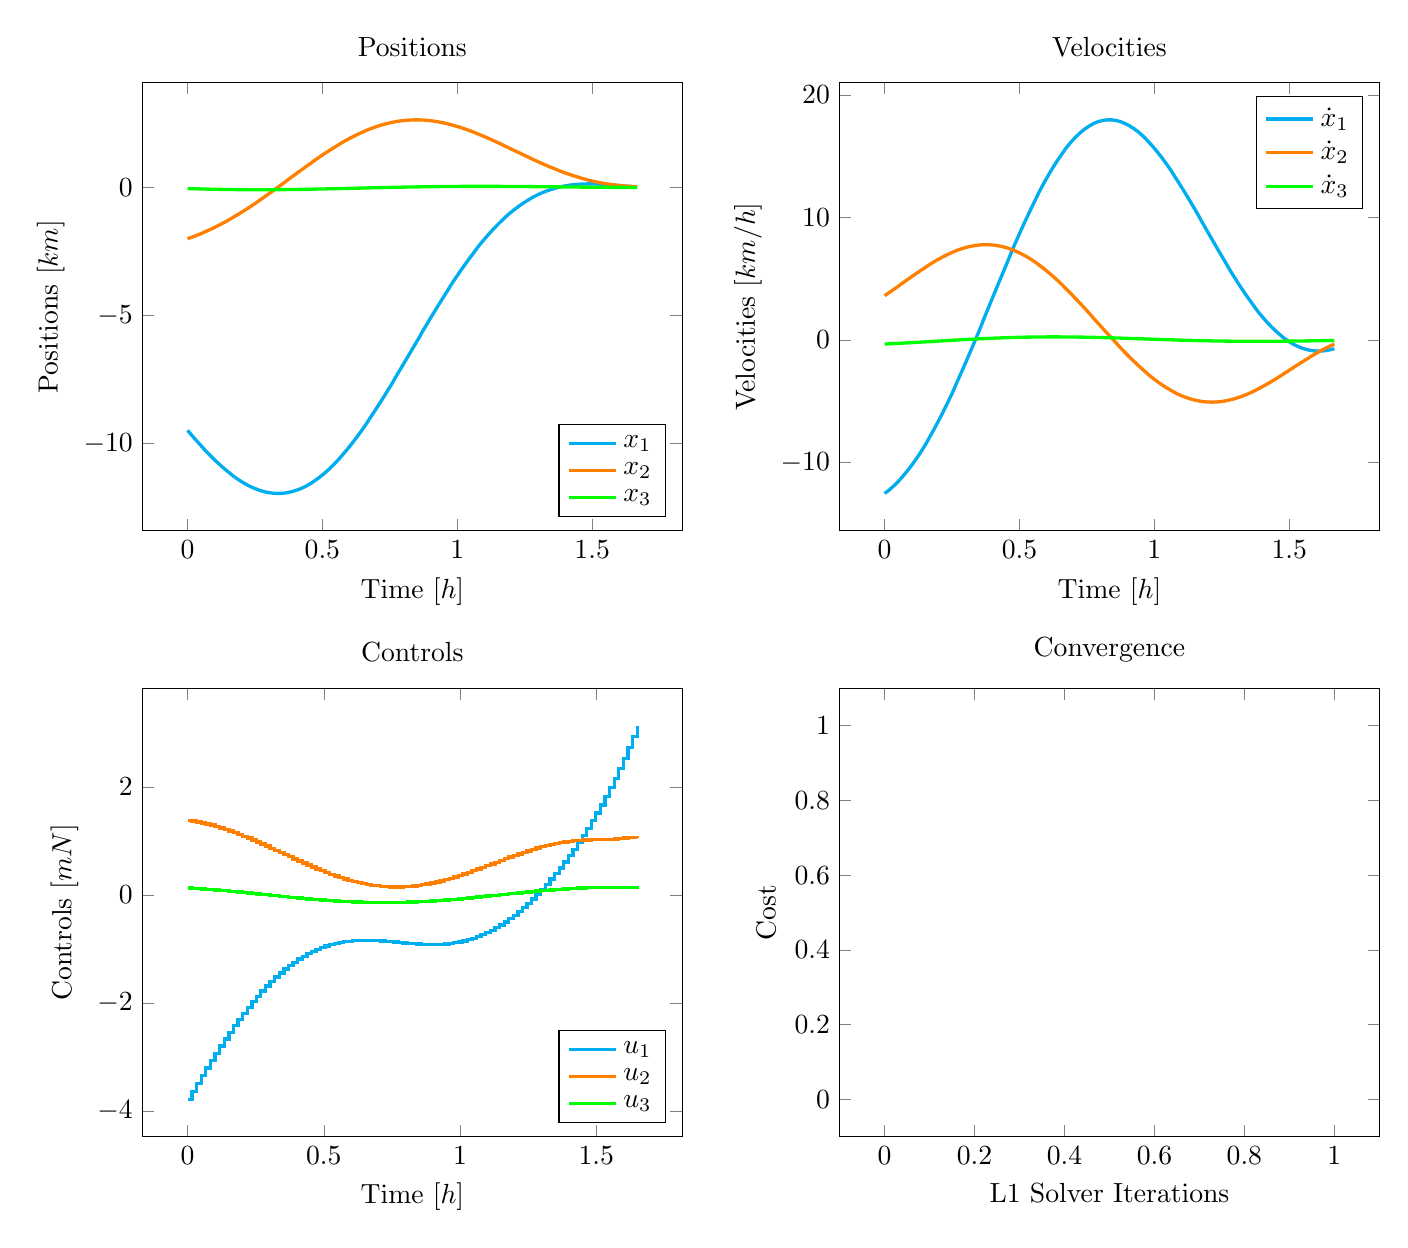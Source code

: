 \begin{tikzpicture}[]
\begin{groupplot}[group style={horizontal sep = 2.0cm, vertical sep = 2.0cm, group size=2 by 2}]
\nextgroupplot [legend pos = {south east}, ylabel = {Positions $[km]$}, title = {Positions}, xlabel = {Time $[h]$}]\addplot+ [no marks, cyan, very thick]coordinates {
(0.0, -9.477)
(0.017, -9.686)
(0.034, -9.889)
(0.051, -10.086)
(0.067, -10.277)
(0.084, -10.461)
(0.101, -10.636)
(0.118, -10.804)
(0.135, -10.962)
(0.152, -11.11)
(0.168, -11.248)
(0.185, -11.375)
(0.202, -11.491)
(0.219, -11.594)
(0.236, -11.685)
(0.253, -11.762)
(0.269, -11.826)
(0.286, -11.877)
(0.303, -11.913)
(0.32, -11.934)
(0.337, -11.941)
(0.354, -11.932)
(0.37, -11.909)
(0.387, -11.87)
(0.404, -11.816)
(0.421, -11.747)
(0.438, -11.663)
(0.455, -11.563)
(0.471, -11.449)
(0.488, -11.32)
(0.505, -11.177)
(0.522, -11.019)
(0.539, -10.848)
(0.556, -10.664)
(0.572, -10.468)
(0.589, -10.259)
(0.606, -10.039)
(0.623, -9.807)
(0.64, -9.566)
(0.657, -9.315)
(0.673, -9.055)
(0.69, -8.787)
(0.707, -8.512)
(0.724, -8.231)
(0.741, -7.944)
(0.758, -7.652)
(0.774, -7.356)
(0.791, -7.058)
(0.808, -6.757)
(0.825, -6.455)
(0.842, -6.152)
(0.859, -5.85)
(0.875, -5.55)
(0.892, -5.251)
(0.909, -4.955)
(0.926, -4.663)
(0.943, -4.376)
(0.96, -4.094)
(0.976, -3.817)
(0.993, -3.547)
(1.01, -3.285)
(1.027, -3.03)
(1.044, -2.783)
(1.061, -2.546)
(1.077, -2.317)
(1.094, -2.098)
(1.111, -1.889)
(1.128, -1.691)
(1.145, -1.503)
(1.162, -1.325)
(1.178, -1.159)
(1.195, -1.003)
(1.212, -0.858)
(1.229, -0.725)
(1.246, -0.602)
(1.263, -0.489)
(1.279, -0.387)
(1.296, -0.296)
(1.313, -0.214)
(1.33, -0.142)
(1.347, -0.08)
(1.364, -0.026)
(1.38, 0.019)
(1.397, 0.056)
(1.414, 0.085)
(1.431, 0.108)
(1.448, 0.124)
(1.465, 0.134)
(1.481, 0.139)
(1.498, 0.139)
(1.515, 0.135)
(1.532, 0.128)
(1.549, 0.118)
(1.566, 0.105)
(1.582, 0.092)
(1.599, 0.077)
(1.616, 0.062)
(1.633, 0.047)
(1.65, 0.032)
(1.667, 0.02)
};
\addlegendentry{$x_1$}
\addplot+ [no marks, orange, very thick]coordinates {
(0.0, -2.0)
(0.017, -1.937)
(0.034, -1.869)
(0.051, -1.798)
(0.067, -1.721)
(0.084, -1.641)
(0.101, -1.556)
(0.118, -1.466)
(0.135, -1.372)
(0.152, -1.274)
(0.168, -1.172)
(0.185, -1.066)
(0.202, -0.957)
(0.219, -0.844)
(0.236, -0.727)
(0.253, -0.608)
(0.269, -0.486)
(0.286, -0.361)
(0.303, -0.235)
(0.32, -0.107)
(0.337, 0.023)
(0.354, 0.153)
(0.37, 0.284)
(0.387, 0.415)
(0.404, 0.545)
(0.421, 0.675)
(0.438, 0.804)
(0.455, 0.931)
(0.471, 1.057)
(0.488, 1.18)
(0.505, 1.3)
(0.522, 1.417)
(0.539, 1.531)
(0.556, 1.64)
(0.572, 1.746)
(0.589, 1.847)
(0.606, 1.942)
(0.623, 2.033)
(0.64, 2.118)
(0.657, 2.197)
(0.673, 2.27)
(0.69, 2.337)
(0.707, 2.398)
(0.724, 2.452)
(0.741, 2.499)
(0.758, 2.54)
(0.774, 2.573)
(0.791, 2.6)
(0.808, 2.619)
(0.825, 2.632)
(0.842, 2.638)
(0.859, 2.637)
(0.875, 2.629)
(0.892, 2.615)
(0.909, 2.594)
(0.926, 2.567)
(0.943, 2.534)
(0.96, 2.496)
(0.976, 2.451)
(0.993, 2.402)
(1.01, 2.348)
(1.027, 2.289)
(1.044, 2.225)
(1.061, 2.158)
(1.077, 2.087)
(1.094, 2.013)
(1.111, 1.936)
(1.128, 1.857)
(1.145, 1.776)
(1.162, 1.693)
(1.178, 1.609)
(1.195, 1.524)
(1.212, 1.439)
(1.229, 1.354)
(1.246, 1.269)
(1.263, 1.185)
(1.279, 1.102)
(1.296, 1.02)
(1.313, 0.94)
(1.33, 0.863)
(1.347, 0.787)
(1.364, 0.715)
(1.38, 0.645)
(1.397, 0.579)
(1.414, 0.516)
(1.431, 0.456)
(1.448, 0.401)
(1.465, 0.349)
(1.481, 0.301)
(1.498, 0.257)
(1.515, 0.217)
(1.532, 0.181)
(1.549, 0.149)
(1.566, 0.122)
(1.582, 0.098)
(1.599, 0.077)
(1.616, 0.061)
(1.633, 0.048)
(1.65, 0.038)
(1.667, 0.031)
};
\addlegendentry{$x_2$}
\addplot+ [no marks, green, very thick]coordinates {
(0.0, -0.043)
(0.017, -0.048)
(0.034, -0.053)
(0.051, -0.058)
(0.067, -0.063)
(0.084, -0.067)
(0.101, -0.07)
(0.118, -0.074)
(0.135, -0.077)
(0.152, -0.08)
(0.168, -0.082)
(0.185, -0.084)
(0.202, -0.086)
(0.219, -0.087)
(0.236, -0.088)
(0.253, -0.088)
(0.269, -0.088)
(0.286, -0.088)
(0.303, -0.087)
(0.32, -0.087)
(0.337, -0.085)
(0.354, -0.084)
(0.37, -0.082)
(0.387, -0.08)
(0.404, -0.077)
(0.421, -0.075)
(0.438, -0.072)
(0.455, -0.069)
(0.471, -0.065)
(0.488, -0.062)
(0.505, -0.058)
(0.522, -0.054)
(0.539, -0.05)
(0.556, -0.046)
(0.572, -0.042)
(0.589, -0.038)
(0.606, -0.034)
(0.623, -0.029)
(0.64, -0.025)
(0.657, -0.021)
(0.673, -0.016)
(0.69, -0.012)
(0.707, -0.008)
(0.724, -0.004)
(0.741, -7.733e-5)
(0.758, 0.004)
(0.774, 0.007)
(0.791, 0.011)
(0.808, 0.015)
(0.825, 0.018)
(0.842, 0.021)
(0.859, 0.024)
(0.875, 0.026)
(0.892, 0.029)
(0.909, 0.031)
(0.926, 0.033)
(0.943, 0.035)
(0.96, 0.037)
(0.976, 0.038)
(0.993, 0.04)
(1.01, 0.041)
(1.027, 0.042)
(1.044, 0.042)
(1.061, 0.043)
(1.077, 0.043)
(1.094, 0.043)
(1.111, 0.043)
(1.128, 0.042)
(1.145, 0.042)
(1.162, 0.041)
(1.178, 0.04)
(1.195, 0.039)
(1.212, 0.038)
(1.229, 0.037)
(1.246, 0.035)
(1.263, 0.034)
(1.279, 0.032)
(1.296, 0.031)
(1.313, 0.029)
(1.33, 0.028)
(1.347, 0.026)
(1.364, 0.024)
(1.38, 0.022)
(1.397, 0.02)
(1.414, 0.019)
(1.431, 0.017)
(1.448, 0.015)
(1.465, 0.014)
(1.481, 0.012)
(1.498, 0.01)
(1.515, 0.009)
(1.532, 0.007)
(1.549, 0.006)
(1.566, 0.005)
(1.582, 0.004)
(1.599, 0.003)
(1.616, 0.002)
(1.633, 0.001)
(1.65, 0.0)
(1.667, -0.0)
};
\addlegendentry{$x_3$}
\nextgroupplot [legend pos = {north east}, ylabel = {Velocities $[km/h]$}, title = {Velocities}, xlabel = {Time $[h]$}]\addplot+ [no marks, cyan, very thick]coordinates {
(0.0, -12.519)
(0.017, -12.23)
(0.034, -11.901)
(0.051, -11.534)
(0.067, -11.128)
(0.084, -10.682)
(0.101, -10.196)
(0.118, -9.672)
(0.135, -9.109)
(0.152, -8.51)
(0.168, -7.874)
(0.185, -7.204)
(0.202, -6.501)
(0.219, -5.767)
(0.236, -5.004)
(0.253, -4.214)
(0.269, -3.399)
(0.286, -2.563)
(0.303, -1.708)
(0.32, -0.836)
(0.337, 0.049)
(0.354, 0.944)
(0.37, 1.847)
(0.387, 2.753)
(0.404, 3.66)
(0.421, 4.564)
(0.438, 5.463)
(0.455, 6.352)
(0.471, 7.229)
(0.488, 8.09)
(0.505, 8.932)
(0.522, 9.752)
(0.539, 10.547)
(0.556, 11.314)
(0.572, 12.049)
(0.589, 12.752)
(0.606, 13.418)
(0.623, 14.046)
(0.64, 14.633)
(0.657, 15.177)
(0.673, 15.677)
(0.69, 16.13)
(0.707, 16.536)
(0.724, 16.893)
(0.741, 17.2)
(0.758, 17.456)
(0.774, 17.66)
(0.791, 17.813)
(0.808, 17.915)
(0.825, 17.965)
(0.842, 17.963)
(0.859, 17.911)
(0.875, 17.809)
(0.892, 17.659)
(0.909, 17.461)
(0.926, 17.217)
(0.943, 16.929)
(0.96, 16.598)
(0.976, 16.227)
(0.993, 15.818)
(1.01, 15.373)
(1.027, 14.895)
(1.044, 14.387)
(1.061, 13.851)
(1.077, 13.289)
(1.094, 12.706)
(1.111, 12.104)
(1.128, 11.487)
(1.145, 10.856)
(1.162, 10.217)
(1.178, 9.571)
(1.195, 8.922)
(1.212, 8.273)
(1.229, 7.627)
(1.246, 6.988)
(1.263, 6.358)
(1.279, 5.74)
(1.296, 5.137)
(1.313, 4.551)
(1.33, 3.986)
(1.347, 3.443)
(1.364, 2.925)
(1.38, 2.433)
(1.397, 1.971)
(1.414, 1.539)
(1.431, 1.139)
(1.448, 0.773)
(1.465, 0.441)
(1.481, 0.145)
(1.498, -0.115)
(1.515, -0.338)
(1.532, -0.525)
(1.549, -0.673)
(1.566, -0.785)
(1.582, -0.86)
(1.599, -0.898)
(1.616, -0.901)
(1.633, -0.869)
(1.65, -0.804)
(1.667, -0.706)
};
\addlegendentry{$\dot{x}_1$}
\addplot+ [no marks, orange, very thick]coordinates {
(0.0, 3.626)
(0.017, 3.877)
(0.034, 4.134)
(0.051, 4.395)
(0.067, 4.658)
(0.084, 4.922)
(0.101, 5.185)
(0.118, 5.444)
(0.135, 5.697)
(0.152, 5.943)
(0.168, 6.181)
(0.185, 6.407)
(0.202, 6.621)
(0.219, 6.821)
(0.236, 7.006)
(0.253, 7.174)
(0.269, 7.324)
(0.286, 7.454)
(0.303, 7.564)
(0.32, 7.652)
(0.337, 7.718)
(0.354, 7.761)
(0.37, 7.781)
(0.387, 7.776)
(0.404, 7.747)
(0.421, 7.693)
(0.438, 7.615)
(0.455, 7.511)
(0.471, 7.384)
(0.488, 7.232)
(0.505, 7.056)
(0.522, 6.857)
(0.539, 6.635)
(0.556, 6.392)
(0.572, 6.127)
(0.589, 5.843)
(0.606, 5.54)
(0.623, 5.22)
(0.64, 4.883)
(0.657, 4.532)
(0.673, 4.167)
(0.69, 3.791)
(0.707, 3.404)
(0.724, 3.008)
(0.741, 2.606)
(0.758, 2.198)
(0.774, 1.787)
(0.791, 1.375)
(0.808, 0.962)
(0.825, 0.551)
(0.842, 0.144)
(0.859, -0.258)
(0.875, -0.653)
(0.892, -1.039)
(0.909, -1.415)
(0.926, -1.779)
(0.943, -2.13)
(0.96, -2.466)
(0.976, -2.786)
(0.993, -3.089)
(1.01, -3.373)
(1.027, -3.637)
(1.044, -3.881)
(1.061, -4.104)
(1.077, -4.305)
(1.094, -4.483)
(1.111, -4.637)
(1.128, -4.769)
(1.145, -4.876)
(1.162, -4.96)
(1.178, -5.019)
(1.195, -5.055)
(1.212, -5.067)
(1.229, -5.057)
(1.246, -5.023)
(1.263, -4.968)
(1.279, -4.891)
(1.296, -4.794)
(1.313, -4.678)
(1.33, -4.543)
(1.347, -4.391)
(1.364, -4.224)
(1.38, -4.041)
(1.397, -3.846)
(1.414, -3.639)
(1.431, -3.422)
(1.448, -3.197)
(1.465, -2.966)
(1.481, -2.729)
(1.498, -2.49)
(1.515, -2.249)
(1.532, -2.009)
(1.549, -1.771)
(1.566, -1.538)
(1.582, -1.311)
(1.599, -1.091)
(1.616, -0.881)
(1.633, -0.683)
(1.65, -0.498)
(1.667, -0.33)
};
\addlegendentry{$\dot{x}_2$}
\addplot+ [no marks, green, very thick]coordinates {
(0.0, -0.325)
(0.017, -0.308)
(0.034, -0.291)
(0.051, -0.272)
(0.067, -0.253)
(0.084, -0.233)
(0.101, -0.213)
(0.118, -0.192)
(0.135, -0.171)
(0.152, -0.149)
(0.168, -0.127)
(0.185, -0.105)
(0.202, -0.083)
(0.219, -0.061)
(0.236, -0.039)
(0.253, -0.017)
(0.269, 0.004)
(0.286, 0.025)
(0.303, 0.045)
(0.32, 0.065)
(0.337, 0.084)
(0.354, 0.102)
(0.37, 0.119)
(0.387, 0.136)
(0.404, 0.152)
(0.421, 0.166)
(0.438, 0.18)
(0.455, 0.193)
(0.471, 0.204)
(0.488, 0.215)
(0.505, 0.224)
(0.522, 0.232)
(0.539, 0.239)
(0.556, 0.245)
(0.572, 0.249)
(0.589, 0.252)
(0.606, 0.255)
(0.623, 0.256)
(0.64, 0.255)
(0.657, 0.254)
(0.673, 0.252)
(0.69, 0.248)
(0.707, 0.244)
(0.724, 0.239)
(0.741, 0.232)
(0.758, 0.225)
(0.774, 0.217)
(0.791, 0.209)
(0.808, 0.199)
(0.825, 0.189)
(0.842, 0.178)
(0.859, 0.167)
(0.875, 0.156)
(0.892, 0.144)
(0.909, 0.131)
(0.926, 0.119)
(0.943, 0.106)
(0.96, 0.093)
(0.976, 0.08)
(0.993, 0.068)
(1.01, 0.055)
(1.027, 0.042)
(1.044, 0.03)
(1.061, 0.018)
(1.077, 0.006)
(1.094, -0.005)
(1.111, -0.016)
(1.128, -0.027)
(1.145, -0.036)
(1.162, -0.046)
(1.178, -0.055)
(1.195, -0.063)
(1.212, -0.07)
(1.229, -0.077)
(1.246, -0.083)
(1.263, -0.089)
(1.279, -0.093)
(1.296, -0.097)
(1.313, -0.1)
(1.33, -0.103)
(1.347, -0.104)
(1.364, -0.105)
(1.38, -0.106)
(1.397, -0.105)
(1.414, -0.104)
(1.431, -0.103)
(1.448, -0.1)
(1.465, -0.098)
(1.481, -0.094)
(1.498, -0.09)
(1.515, -0.086)
(1.532, -0.081)
(1.549, -0.076)
(1.566, -0.071)
(1.582, -0.065)
(1.599, -0.059)
(1.616, -0.053)
(1.633, -0.047)
(1.65, -0.04)
(1.667, -0.034)
};
\addlegendentry{$\dot{x}_3$}
\nextgroupplot [legend pos = {south east}, ylabel = {Controls $[mN]$}, title = {Controls}, xlabel = {Time $[h]$}]\addplot+ [const plot, no marks, cyan, very thick]coordinates {
(0.0, -3.785)
(0.017, -3.638)
(0.034, -3.492)
(0.051, -3.349)
(0.067, -3.208)
(0.084, -3.069)
(0.101, -2.933)
(0.118, -2.801)
(0.135, -2.671)
(0.152, -2.546)
(0.168, -2.424)
(0.185, -2.306)
(0.202, -2.192)
(0.219, -2.082)
(0.236, -1.977)
(0.253, -1.876)
(0.269, -1.781)
(0.286, -1.689)
(0.303, -1.603)
(0.32, -1.522)
(0.337, -1.445)
(0.354, -1.374)
(0.37, -1.307)
(0.387, -1.246)
(0.404, -1.189)
(0.421, -1.137)
(0.438, -1.09)
(0.455, -1.047)
(0.471, -1.009)
(0.488, -0.976)
(0.505, -0.946)
(0.522, -0.921)
(0.539, -0.9)
(0.556, -0.882)
(0.572, -0.868)
(0.589, -0.858)
(0.606, -0.85)
(0.623, -0.845)
(0.64, -0.843)
(0.657, -0.843)
(0.673, -0.845)
(0.69, -0.849)
(0.707, -0.854)
(0.724, -0.86)
(0.741, -0.868)
(0.758, -0.875)
(0.774, -0.883)
(0.791, -0.891)
(0.808, -0.898)
(0.825, -0.905)
(0.842, -0.911)
(0.859, -0.915)
(0.875, -0.918)
(0.892, -0.919)
(0.909, -0.918)
(0.926, -0.914)
(0.943, -0.908)
(0.96, -0.899)
(0.976, -0.887)
(0.993, -0.871)
(1.01, -0.852)
(1.027, -0.83)
(1.044, -0.803)
(1.061, -0.773)
(1.077, -0.739)
(1.094, -0.7)
(1.111, -0.657)
(1.128, -0.61)
(1.145, -0.559)
(1.162, -0.503)
(1.178, -0.443)
(1.195, -0.379)
(1.212, -0.31)
(1.229, -0.237)
(1.246, -0.159)
(1.263, -0.077)
(1.279, 0.009)
(1.296, 0.099)
(1.313, 0.193)
(1.33, 0.292)
(1.347, 0.394)
(1.364, 0.501)
(1.38, 0.612)
(1.397, 0.727)
(1.414, 0.847)
(1.431, 0.971)
(1.448, 1.099)
(1.465, 1.233)
(1.481, 1.372)
(1.498, 1.516)
(1.515, 1.667)
(1.532, 1.824)
(1.549, 1.989)
(1.566, 2.161)
(1.582, 2.342)
(1.599, 2.53)
(1.616, 2.726)
(1.633, 2.928)
(1.65, 3.135)
};
\addlegendentry{$u_1$}
\addplot+ [const plot, no marks, orange, very thick]coordinates {
(0.0, 1.379)
(0.017, 1.366)
(0.034, 1.351)
(0.051, 1.333)
(0.067, 1.313)
(0.084, 1.292)
(0.101, 1.268)
(0.118, 1.242)
(0.135, 1.214)
(0.152, 1.185)
(0.168, 1.154)
(0.185, 1.122)
(0.202, 1.088)
(0.219, 1.053)
(0.236, 1.017)
(0.253, 0.98)
(0.269, 0.942)
(0.286, 0.903)
(0.303, 0.864)
(0.32, 0.825)
(0.337, 0.786)
(0.354, 0.746)
(0.37, 0.706)
(0.387, 0.667)
(0.404, 0.628)
(0.421, 0.59)
(0.438, 0.553)
(0.455, 0.516)
(0.471, 0.481)
(0.488, 0.446)
(0.505, 0.413)
(0.522, 0.381)
(0.539, 0.351)
(0.556, 0.323)
(0.572, 0.296)
(0.589, 0.271)
(0.606, 0.249)
(0.623, 0.228)
(0.64, 0.21)
(0.657, 0.194)
(0.673, 0.18)
(0.69, 0.168)
(0.707, 0.159)
(0.724, 0.153)
(0.741, 0.149)
(0.758, 0.147)
(0.774, 0.148)
(0.791, 0.151)
(0.808, 0.157)
(0.825, 0.165)
(0.842, 0.175)
(0.859, 0.188)
(0.875, 0.203)
(0.892, 0.22)
(0.909, 0.239)
(0.926, 0.26)
(0.943, 0.282)
(0.96, 0.306)
(0.976, 0.332)
(0.993, 0.359)
(1.01, 0.388)
(1.027, 0.417)
(1.044, 0.447)
(1.061, 0.478)
(1.077, 0.51)
(1.094, 0.541)
(1.111, 0.573)
(1.128, 0.605)
(1.145, 0.637)
(1.162, 0.669)
(1.178, 0.7)
(1.195, 0.73)
(1.212, 0.76)
(1.229, 0.789)
(1.246, 0.816)
(1.263, 0.842)
(1.279, 0.867)
(1.296, 0.891)
(1.313, 0.912)
(1.33, 0.932)
(1.347, 0.95)
(1.364, 0.966)
(1.38, 0.98)
(1.397, 0.992)
(1.414, 1.002)
(1.431, 1.01)
(1.448, 1.015)
(1.465, 1.019)
(1.481, 1.022)
(1.498, 1.023)
(1.515, 1.025)
(1.532, 1.027)
(1.549, 1.03)
(1.566, 1.036)
(1.582, 1.044)
(1.599, 1.054)
(1.616, 1.064)
(1.633, 1.069)
(1.65, 1.062)
};
\addlegendentry{$u_2$}
\addplot+ [const plot, no marks, green, very thick]coordinates {
(0.0, 0.125)
(0.017, 0.12)
(0.034, 0.115)
(0.051, 0.11)
(0.067, 0.104)
(0.084, 0.098)
(0.101, 0.091)
(0.118, 0.084)
(0.135, 0.077)
(0.152, 0.069)
(0.168, 0.062)
(0.185, 0.053)
(0.202, 0.045)
(0.219, 0.037)
(0.236, 0.028)
(0.253, 0.019)
(0.269, 0.011)
(0.286, 0.002)
(0.303, -0.007)
(0.32, -0.016)
(0.337, -0.025)
(0.354, -0.033)
(0.37, -0.042)
(0.387, -0.05)
(0.404, -0.058)
(0.421, -0.066)
(0.438, -0.074)
(0.455, -0.082)
(0.471, -0.089)
(0.488, -0.095)
(0.505, -0.102)
(0.522, -0.108)
(0.539, -0.113)
(0.556, -0.118)
(0.572, -0.123)
(0.589, -0.127)
(0.606, -0.131)
(0.623, -0.134)
(0.64, -0.137)
(0.657, -0.139)
(0.673, -0.141)
(0.69, -0.142)
(0.707, -0.142)
(0.724, -0.142)
(0.741, -0.142)
(0.758, -0.14)
(0.774, -0.139)
(0.791, -0.137)
(0.808, -0.134)
(0.825, -0.13)
(0.842, -0.127)
(0.859, -0.122)
(0.875, -0.118)
(0.892, -0.112)
(0.909, -0.107)
(0.926, -0.101)
(0.943, -0.094)
(0.96, -0.087)
(0.976, -0.08)
(0.993, -0.073)
(1.01, -0.065)
(1.027, -0.057)
(1.044, -0.049)
(1.061, -0.04)
(1.077, -0.032)
(1.094, -0.023)
(1.111, -0.014)
(1.128, -0.005)
(1.145, 0.003)
(1.162, 0.012)
(1.178, 0.021)
(1.195, 0.03)
(1.212, 0.038)
(1.229, 0.047)
(1.246, 0.055)
(1.263, 0.063)
(1.279, 0.071)
(1.296, 0.079)
(1.313, 0.086)
(1.33, 0.093)
(1.347, 0.099)
(1.364, 0.106)
(1.38, 0.111)
(1.397, 0.117)
(1.414, 0.122)
(1.431, 0.126)
(1.448, 0.13)
(1.465, 0.133)
(1.481, 0.136)
(1.498, 0.138)
(1.515, 0.14)
(1.532, 0.141)
(1.549, 0.142)
(1.566, 0.142)
(1.582, 0.142)
(1.599, 0.141)
(1.616, 0.139)
(1.633, 0.137)
(1.65, 0.134)
};
\addlegendentry{$u_3$}
\nextgroupplot [legend pos = {north east}, ylabel = {Cost}, title = {Convergence}, xlabel = {L1 Solver Iterations}]\addplot+ [no marks, cyan, very thick]coordinates {
};
\addlegendentry{Cost}
\addplot+ [no marks, orange, very thick]coordinates {
};
\addlegendentry{Opt. Crit.}
\end{groupplot}

\end{tikzpicture}
